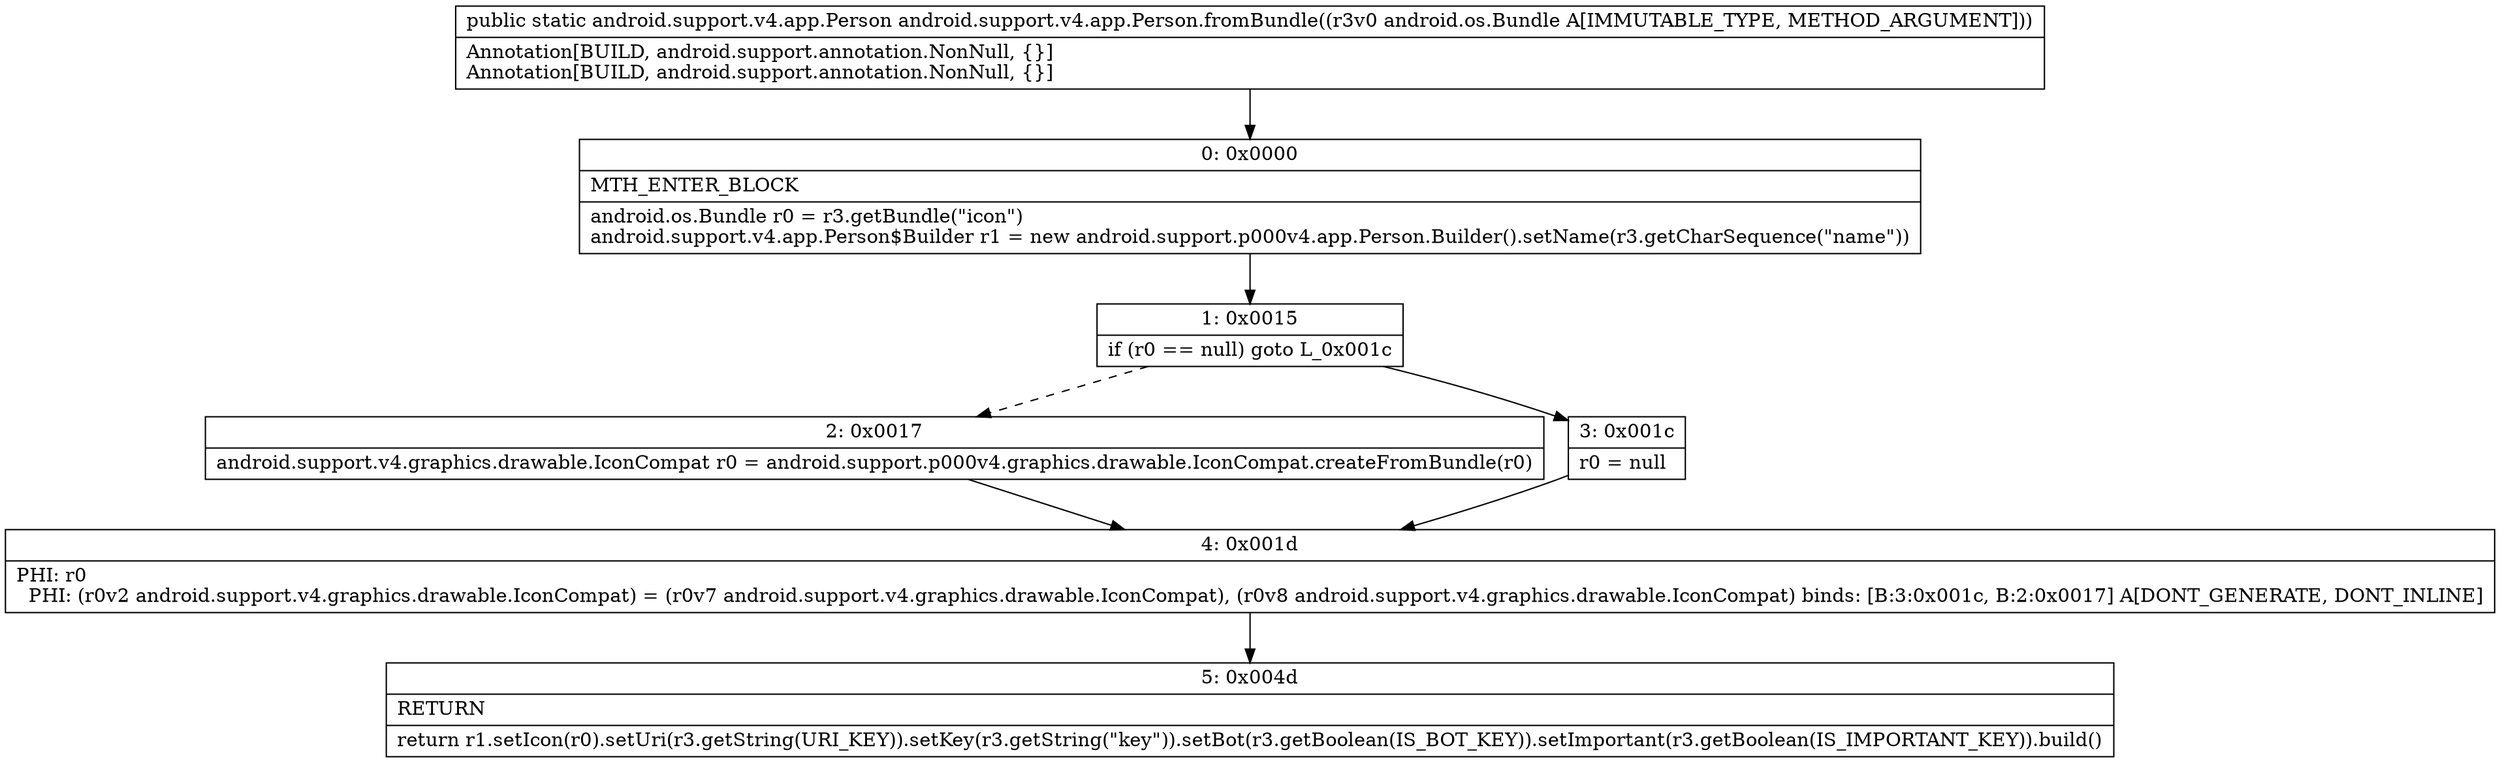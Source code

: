digraph "CFG forandroid.support.v4.app.Person.fromBundle(Landroid\/os\/Bundle;)Landroid\/support\/v4\/app\/Person;" {
Node_0 [shape=record,label="{0\:\ 0x0000|MTH_ENTER_BLOCK\l|android.os.Bundle r0 = r3.getBundle(\"icon\")\landroid.support.v4.app.Person$Builder r1 = new android.support.p000v4.app.Person.Builder().setName(r3.getCharSequence(\"name\"))\l}"];
Node_1 [shape=record,label="{1\:\ 0x0015|if (r0 == null) goto L_0x001c\l}"];
Node_2 [shape=record,label="{2\:\ 0x0017|android.support.v4.graphics.drawable.IconCompat r0 = android.support.p000v4.graphics.drawable.IconCompat.createFromBundle(r0)\l}"];
Node_3 [shape=record,label="{3\:\ 0x001c|r0 = null\l}"];
Node_4 [shape=record,label="{4\:\ 0x001d|PHI: r0 \l  PHI: (r0v2 android.support.v4.graphics.drawable.IconCompat) = (r0v7 android.support.v4.graphics.drawable.IconCompat), (r0v8 android.support.v4.graphics.drawable.IconCompat) binds: [B:3:0x001c, B:2:0x0017] A[DONT_GENERATE, DONT_INLINE]\l}"];
Node_5 [shape=record,label="{5\:\ 0x004d|RETURN\l|return r1.setIcon(r0).setUri(r3.getString(URI_KEY)).setKey(r3.getString(\"key\")).setBot(r3.getBoolean(IS_BOT_KEY)).setImportant(r3.getBoolean(IS_IMPORTANT_KEY)).build()\l}"];
MethodNode[shape=record,label="{public static android.support.v4.app.Person android.support.v4.app.Person.fromBundle((r3v0 android.os.Bundle A[IMMUTABLE_TYPE, METHOD_ARGUMENT]))  | Annotation[BUILD, android.support.annotation.NonNull, \{\}]\lAnnotation[BUILD, android.support.annotation.NonNull, \{\}]\l}"];
MethodNode -> Node_0;
Node_0 -> Node_1;
Node_1 -> Node_2[style=dashed];
Node_1 -> Node_3;
Node_2 -> Node_4;
Node_3 -> Node_4;
Node_4 -> Node_5;
}

